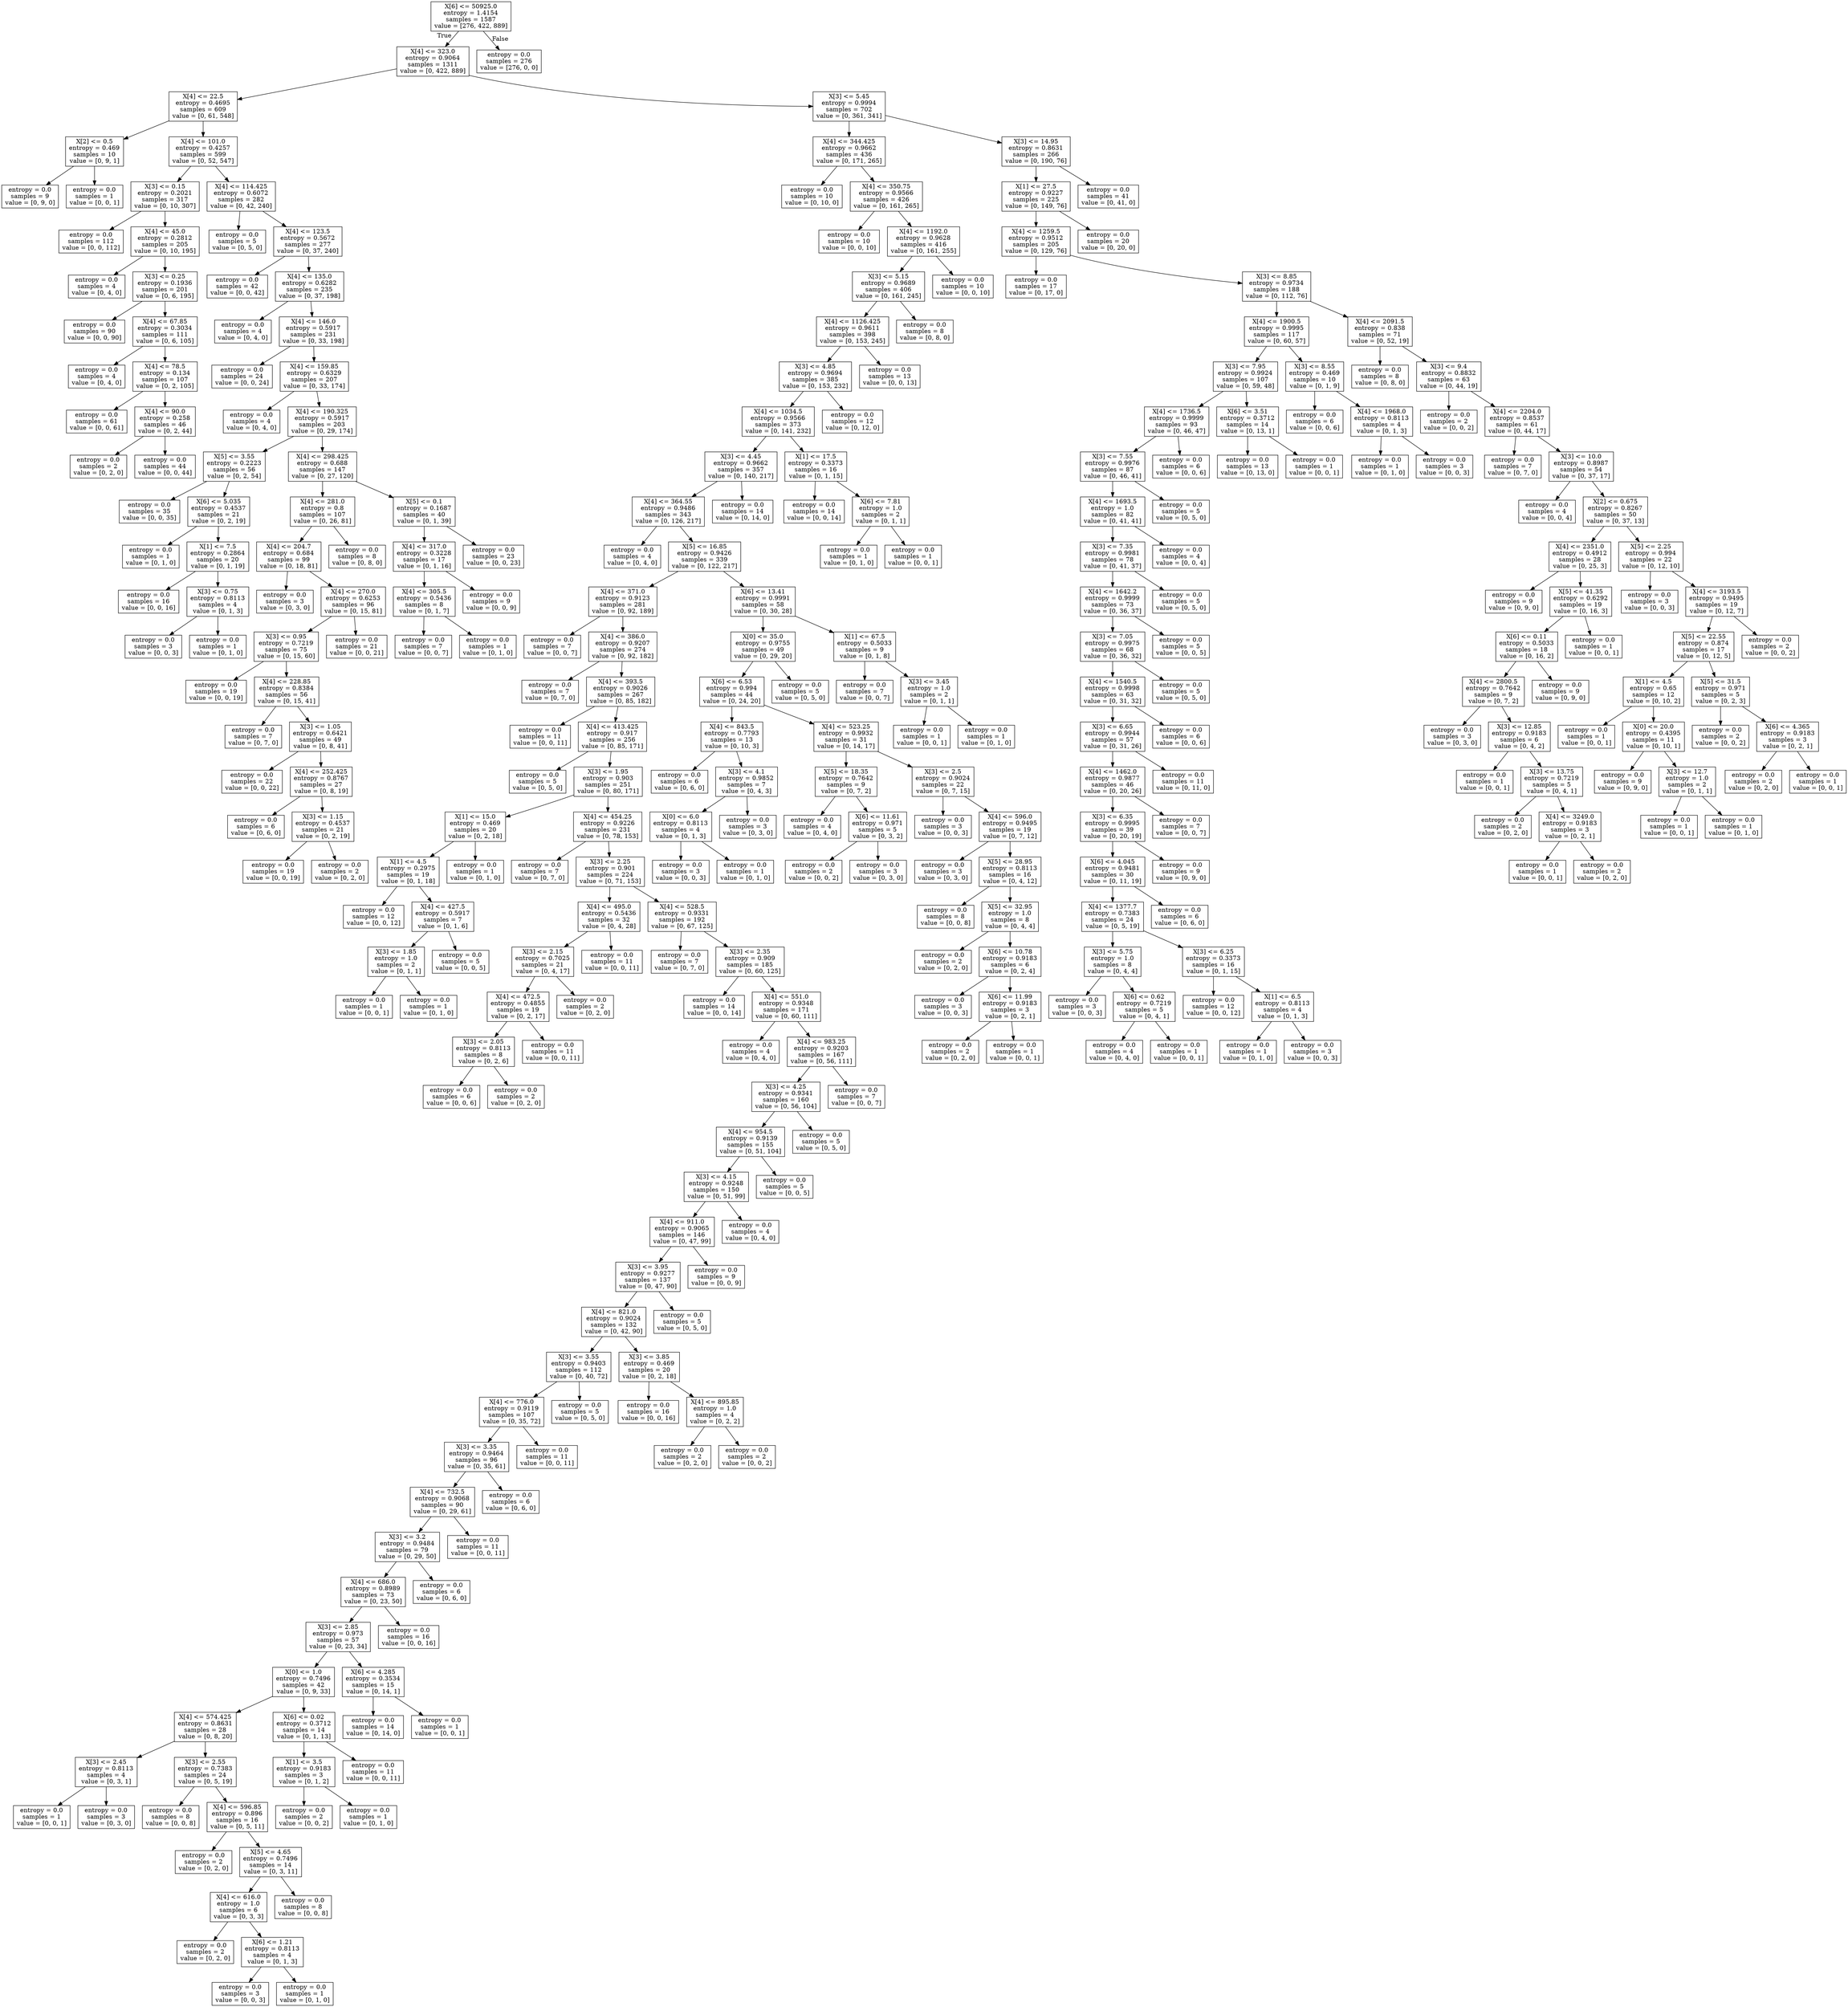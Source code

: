digraph Tree {
node [shape=box] ;
0 [label="X[6] <= 50925.0\nentropy = 1.4154\nsamples = 1587\nvalue = [276, 422, 889]"] ;
1 [label="X[4] <= 323.0\nentropy = 0.9064\nsamples = 1311\nvalue = [0, 422, 889]"] ;
0 -> 1 [labeldistance=2.5, labelangle=45, headlabel="True"] ;
2 [label="X[4] <= 22.5\nentropy = 0.4695\nsamples = 609\nvalue = [0, 61, 548]"] ;
1 -> 2 ;
3 [label="X[2] <= 0.5\nentropy = 0.469\nsamples = 10\nvalue = [0, 9, 1]"] ;
2 -> 3 ;
4 [label="entropy = 0.0\nsamples = 9\nvalue = [0, 9, 0]"] ;
3 -> 4 ;
5 [label="entropy = 0.0\nsamples = 1\nvalue = [0, 0, 1]"] ;
3 -> 5 ;
6 [label="X[4] <= 101.0\nentropy = 0.4257\nsamples = 599\nvalue = [0, 52, 547]"] ;
2 -> 6 ;
7 [label="X[3] <= 0.15\nentropy = 0.2021\nsamples = 317\nvalue = [0, 10, 307]"] ;
6 -> 7 ;
8 [label="entropy = 0.0\nsamples = 112\nvalue = [0, 0, 112]"] ;
7 -> 8 ;
9 [label="X[4] <= 45.0\nentropy = 0.2812\nsamples = 205\nvalue = [0, 10, 195]"] ;
7 -> 9 ;
10 [label="entropy = 0.0\nsamples = 4\nvalue = [0, 4, 0]"] ;
9 -> 10 ;
11 [label="X[3] <= 0.25\nentropy = 0.1936\nsamples = 201\nvalue = [0, 6, 195]"] ;
9 -> 11 ;
12 [label="entropy = 0.0\nsamples = 90\nvalue = [0, 0, 90]"] ;
11 -> 12 ;
13 [label="X[4] <= 67.85\nentropy = 0.3034\nsamples = 111\nvalue = [0, 6, 105]"] ;
11 -> 13 ;
14 [label="entropy = 0.0\nsamples = 4\nvalue = [0, 4, 0]"] ;
13 -> 14 ;
15 [label="X[4] <= 78.5\nentropy = 0.134\nsamples = 107\nvalue = [0, 2, 105]"] ;
13 -> 15 ;
16 [label="entropy = 0.0\nsamples = 61\nvalue = [0, 0, 61]"] ;
15 -> 16 ;
17 [label="X[4] <= 90.0\nentropy = 0.258\nsamples = 46\nvalue = [0, 2, 44]"] ;
15 -> 17 ;
18 [label="entropy = 0.0\nsamples = 2\nvalue = [0, 2, 0]"] ;
17 -> 18 ;
19 [label="entropy = 0.0\nsamples = 44\nvalue = [0, 0, 44]"] ;
17 -> 19 ;
20 [label="X[4] <= 114.425\nentropy = 0.6072\nsamples = 282\nvalue = [0, 42, 240]"] ;
6 -> 20 ;
21 [label="entropy = 0.0\nsamples = 5\nvalue = [0, 5, 0]"] ;
20 -> 21 ;
22 [label="X[4] <= 123.5\nentropy = 0.5672\nsamples = 277\nvalue = [0, 37, 240]"] ;
20 -> 22 ;
23 [label="entropy = 0.0\nsamples = 42\nvalue = [0, 0, 42]"] ;
22 -> 23 ;
24 [label="X[4] <= 135.0\nentropy = 0.6282\nsamples = 235\nvalue = [0, 37, 198]"] ;
22 -> 24 ;
25 [label="entropy = 0.0\nsamples = 4\nvalue = [0, 4, 0]"] ;
24 -> 25 ;
26 [label="X[4] <= 146.0\nentropy = 0.5917\nsamples = 231\nvalue = [0, 33, 198]"] ;
24 -> 26 ;
27 [label="entropy = 0.0\nsamples = 24\nvalue = [0, 0, 24]"] ;
26 -> 27 ;
28 [label="X[4] <= 159.85\nentropy = 0.6329\nsamples = 207\nvalue = [0, 33, 174]"] ;
26 -> 28 ;
29 [label="entropy = 0.0\nsamples = 4\nvalue = [0, 4, 0]"] ;
28 -> 29 ;
30 [label="X[4] <= 190.325\nentropy = 0.5917\nsamples = 203\nvalue = [0, 29, 174]"] ;
28 -> 30 ;
31 [label="X[5] <= 3.55\nentropy = 0.2223\nsamples = 56\nvalue = [0, 2, 54]"] ;
30 -> 31 ;
32 [label="entropy = 0.0\nsamples = 35\nvalue = [0, 0, 35]"] ;
31 -> 32 ;
33 [label="X[6] <= 5.035\nentropy = 0.4537\nsamples = 21\nvalue = [0, 2, 19]"] ;
31 -> 33 ;
34 [label="entropy = 0.0\nsamples = 1\nvalue = [0, 1, 0]"] ;
33 -> 34 ;
35 [label="X[1] <= 7.5\nentropy = 0.2864\nsamples = 20\nvalue = [0, 1, 19]"] ;
33 -> 35 ;
36 [label="entropy = 0.0\nsamples = 16\nvalue = [0, 0, 16]"] ;
35 -> 36 ;
37 [label="X[3] <= 0.75\nentropy = 0.8113\nsamples = 4\nvalue = [0, 1, 3]"] ;
35 -> 37 ;
38 [label="entropy = 0.0\nsamples = 3\nvalue = [0, 0, 3]"] ;
37 -> 38 ;
39 [label="entropy = 0.0\nsamples = 1\nvalue = [0, 1, 0]"] ;
37 -> 39 ;
40 [label="X[4] <= 298.425\nentropy = 0.688\nsamples = 147\nvalue = [0, 27, 120]"] ;
30 -> 40 ;
41 [label="X[4] <= 281.0\nentropy = 0.8\nsamples = 107\nvalue = [0, 26, 81]"] ;
40 -> 41 ;
42 [label="X[4] <= 204.7\nentropy = 0.684\nsamples = 99\nvalue = [0, 18, 81]"] ;
41 -> 42 ;
43 [label="entropy = 0.0\nsamples = 3\nvalue = [0, 3, 0]"] ;
42 -> 43 ;
44 [label="X[4] <= 270.0\nentropy = 0.6253\nsamples = 96\nvalue = [0, 15, 81]"] ;
42 -> 44 ;
45 [label="X[3] <= 0.95\nentropy = 0.7219\nsamples = 75\nvalue = [0, 15, 60]"] ;
44 -> 45 ;
46 [label="entropy = 0.0\nsamples = 19\nvalue = [0, 0, 19]"] ;
45 -> 46 ;
47 [label="X[4] <= 228.85\nentropy = 0.8384\nsamples = 56\nvalue = [0, 15, 41]"] ;
45 -> 47 ;
48 [label="entropy = 0.0\nsamples = 7\nvalue = [0, 7, 0]"] ;
47 -> 48 ;
49 [label="X[3] <= 1.05\nentropy = 0.6421\nsamples = 49\nvalue = [0, 8, 41]"] ;
47 -> 49 ;
50 [label="entropy = 0.0\nsamples = 22\nvalue = [0, 0, 22]"] ;
49 -> 50 ;
51 [label="X[4] <= 252.425\nentropy = 0.8767\nsamples = 27\nvalue = [0, 8, 19]"] ;
49 -> 51 ;
52 [label="entropy = 0.0\nsamples = 6\nvalue = [0, 6, 0]"] ;
51 -> 52 ;
53 [label="X[3] <= 1.15\nentropy = 0.4537\nsamples = 21\nvalue = [0, 2, 19]"] ;
51 -> 53 ;
54 [label="entropy = 0.0\nsamples = 19\nvalue = [0, 0, 19]"] ;
53 -> 54 ;
55 [label="entropy = 0.0\nsamples = 2\nvalue = [0, 2, 0]"] ;
53 -> 55 ;
56 [label="entropy = 0.0\nsamples = 21\nvalue = [0, 0, 21]"] ;
44 -> 56 ;
57 [label="entropy = 0.0\nsamples = 8\nvalue = [0, 8, 0]"] ;
41 -> 57 ;
58 [label="X[5] <= 0.1\nentropy = 0.1687\nsamples = 40\nvalue = [0, 1, 39]"] ;
40 -> 58 ;
59 [label="X[4] <= 317.0\nentropy = 0.3228\nsamples = 17\nvalue = [0, 1, 16]"] ;
58 -> 59 ;
60 [label="X[4] <= 305.5\nentropy = 0.5436\nsamples = 8\nvalue = [0, 1, 7]"] ;
59 -> 60 ;
61 [label="entropy = 0.0\nsamples = 7\nvalue = [0, 0, 7]"] ;
60 -> 61 ;
62 [label="entropy = 0.0\nsamples = 1\nvalue = [0, 1, 0]"] ;
60 -> 62 ;
63 [label="entropy = 0.0\nsamples = 9\nvalue = [0, 0, 9]"] ;
59 -> 63 ;
64 [label="entropy = 0.0\nsamples = 23\nvalue = [0, 0, 23]"] ;
58 -> 64 ;
65 [label="X[3] <= 5.45\nentropy = 0.9994\nsamples = 702\nvalue = [0, 361, 341]"] ;
1 -> 65 ;
66 [label="X[4] <= 344.425\nentropy = 0.9662\nsamples = 436\nvalue = [0, 171, 265]"] ;
65 -> 66 ;
67 [label="entropy = 0.0\nsamples = 10\nvalue = [0, 10, 0]"] ;
66 -> 67 ;
68 [label="X[4] <= 350.75\nentropy = 0.9566\nsamples = 426\nvalue = [0, 161, 265]"] ;
66 -> 68 ;
69 [label="entropy = 0.0\nsamples = 10\nvalue = [0, 0, 10]"] ;
68 -> 69 ;
70 [label="X[4] <= 1192.0\nentropy = 0.9628\nsamples = 416\nvalue = [0, 161, 255]"] ;
68 -> 70 ;
71 [label="X[3] <= 5.15\nentropy = 0.9689\nsamples = 406\nvalue = [0, 161, 245]"] ;
70 -> 71 ;
72 [label="X[4] <= 1126.425\nentropy = 0.9611\nsamples = 398\nvalue = [0, 153, 245]"] ;
71 -> 72 ;
73 [label="X[3] <= 4.85\nentropy = 0.9694\nsamples = 385\nvalue = [0, 153, 232]"] ;
72 -> 73 ;
74 [label="X[4] <= 1034.5\nentropy = 0.9566\nsamples = 373\nvalue = [0, 141, 232]"] ;
73 -> 74 ;
75 [label="X[3] <= 4.45\nentropy = 0.9662\nsamples = 357\nvalue = [0, 140, 217]"] ;
74 -> 75 ;
76 [label="X[4] <= 364.55\nentropy = 0.9486\nsamples = 343\nvalue = [0, 126, 217]"] ;
75 -> 76 ;
77 [label="entropy = 0.0\nsamples = 4\nvalue = [0, 4, 0]"] ;
76 -> 77 ;
78 [label="X[5] <= 16.85\nentropy = 0.9426\nsamples = 339\nvalue = [0, 122, 217]"] ;
76 -> 78 ;
79 [label="X[4] <= 371.0\nentropy = 0.9123\nsamples = 281\nvalue = [0, 92, 189]"] ;
78 -> 79 ;
80 [label="entropy = 0.0\nsamples = 7\nvalue = [0, 0, 7]"] ;
79 -> 80 ;
81 [label="X[4] <= 386.0\nentropy = 0.9207\nsamples = 274\nvalue = [0, 92, 182]"] ;
79 -> 81 ;
82 [label="entropy = 0.0\nsamples = 7\nvalue = [0, 7, 0]"] ;
81 -> 82 ;
83 [label="X[4] <= 393.5\nentropy = 0.9026\nsamples = 267\nvalue = [0, 85, 182]"] ;
81 -> 83 ;
84 [label="entropy = 0.0\nsamples = 11\nvalue = [0, 0, 11]"] ;
83 -> 84 ;
85 [label="X[4] <= 413.425\nentropy = 0.917\nsamples = 256\nvalue = [0, 85, 171]"] ;
83 -> 85 ;
86 [label="entropy = 0.0\nsamples = 5\nvalue = [0, 5, 0]"] ;
85 -> 86 ;
87 [label="X[3] <= 1.95\nentropy = 0.903\nsamples = 251\nvalue = [0, 80, 171]"] ;
85 -> 87 ;
88 [label="X[1] <= 15.0\nentropy = 0.469\nsamples = 20\nvalue = [0, 2, 18]"] ;
87 -> 88 ;
89 [label="X[1] <= 4.5\nentropy = 0.2975\nsamples = 19\nvalue = [0, 1, 18]"] ;
88 -> 89 ;
90 [label="entropy = 0.0\nsamples = 12\nvalue = [0, 0, 12]"] ;
89 -> 90 ;
91 [label="X[4] <= 427.5\nentropy = 0.5917\nsamples = 7\nvalue = [0, 1, 6]"] ;
89 -> 91 ;
92 [label="X[3] <= 1.85\nentropy = 1.0\nsamples = 2\nvalue = [0, 1, 1]"] ;
91 -> 92 ;
93 [label="entropy = 0.0\nsamples = 1\nvalue = [0, 0, 1]"] ;
92 -> 93 ;
94 [label="entropy = 0.0\nsamples = 1\nvalue = [0, 1, 0]"] ;
92 -> 94 ;
95 [label="entropy = 0.0\nsamples = 5\nvalue = [0, 0, 5]"] ;
91 -> 95 ;
96 [label="entropy = 0.0\nsamples = 1\nvalue = [0, 1, 0]"] ;
88 -> 96 ;
97 [label="X[4] <= 454.25\nentropy = 0.9226\nsamples = 231\nvalue = [0, 78, 153]"] ;
87 -> 97 ;
98 [label="entropy = 0.0\nsamples = 7\nvalue = [0, 7, 0]"] ;
97 -> 98 ;
99 [label="X[3] <= 2.25\nentropy = 0.901\nsamples = 224\nvalue = [0, 71, 153]"] ;
97 -> 99 ;
100 [label="X[4] <= 495.0\nentropy = 0.5436\nsamples = 32\nvalue = [0, 4, 28]"] ;
99 -> 100 ;
101 [label="X[3] <= 2.15\nentropy = 0.7025\nsamples = 21\nvalue = [0, 4, 17]"] ;
100 -> 101 ;
102 [label="X[4] <= 472.5\nentropy = 0.4855\nsamples = 19\nvalue = [0, 2, 17]"] ;
101 -> 102 ;
103 [label="X[3] <= 2.05\nentropy = 0.8113\nsamples = 8\nvalue = [0, 2, 6]"] ;
102 -> 103 ;
104 [label="entropy = 0.0\nsamples = 6\nvalue = [0, 0, 6]"] ;
103 -> 104 ;
105 [label="entropy = 0.0\nsamples = 2\nvalue = [0, 2, 0]"] ;
103 -> 105 ;
106 [label="entropy = 0.0\nsamples = 11\nvalue = [0, 0, 11]"] ;
102 -> 106 ;
107 [label="entropy = 0.0\nsamples = 2\nvalue = [0, 2, 0]"] ;
101 -> 107 ;
108 [label="entropy = 0.0\nsamples = 11\nvalue = [0, 0, 11]"] ;
100 -> 108 ;
109 [label="X[4] <= 528.5\nentropy = 0.9331\nsamples = 192\nvalue = [0, 67, 125]"] ;
99 -> 109 ;
110 [label="entropy = 0.0\nsamples = 7\nvalue = [0, 7, 0]"] ;
109 -> 110 ;
111 [label="X[3] <= 2.35\nentropy = 0.909\nsamples = 185\nvalue = [0, 60, 125]"] ;
109 -> 111 ;
112 [label="entropy = 0.0\nsamples = 14\nvalue = [0, 0, 14]"] ;
111 -> 112 ;
113 [label="X[4] <= 551.0\nentropy = 0.9348\nsamples = 171\nvalue = [0, 60, 111]"] ;
111 -> 113 ;
114 [label="entropy = 0.0\nsamples = 4\nvalue = [0, 4, 0]"] ;
113 -> 114 ;
115 [label="X[4] <= 983.25\nentropy = 0.9203\nsamples = 167\nvalue = [0, 56, 111]"] ;
113 -> 115 ;
116 [label="X[3] <= 4.25\nentropy = 0.9341\nsamples = 160\nvalue = [0, 56, 104]"] ;
115 -> 116 ;
117 [label="X[4] <= 954.5\nentropy = 0.9139\nsamples = 155\nvalue = [0, 51, 104]"] ;
116 -> 117 ;
118 [label="X[3] <= 4.15\nentropy = 0.9248\nsamples = 150\nvalue = [0, 51, 99]"] ;
117 -> 118 ;
119 [label="X[4] <= 911.0\nentropy = 0.9065\nsamples = 146\nvalue = [0, 47, 99]"] ;
118 -> 119 ;
120 [label="X[3] <= 3.95\nentropy = 0.9277\nsamples = 137\nvalue = [0, 47, 90]"] ;
119 -> 120 ;
121 [label="X[4] <= 821.0\nentropy = 0.9024\nsamples = 132\nvalue = [0, 42, 90]"] ;
120 -> 121 ;
122 [label="X[3] <= 3.55\nentropy = 0.9403\nsamples = 112\nvalue = [0, 40, 72]"] ;
121 -> 122 ;
123 [label="X[4] <= 776.0\nentropy = 0.9119\nsamples = 107\nvalue = [0, 35, 72]"] ;
122 -> 123 ;
124 [label="X[3] <= 3.35\nentropy = 0.9464\nsamples = 96\nvalue = [0, 35, 61]"] ;
123 -> 124 ;
125 [label="X[4] <= 732.5\nentropy = 0.9068\nsamples = 90\nvalue = [0, 29, 61]"] ;
124 -> 125 ;
126 [label="X[3] <= 3.2\nentropy = 0.9484\nsamples = 79\nvalue = [0, 29, 50]"] ;
125 -> 126 ;
127 [label="X[4] <= 686.0\nentropy = 0.8989\nsamples = 73\nvalue = [0, 23, 50]"] ;
126 -> 127 ;
128 [label="X[3] <= 2.85\nentropy = 0.973\nsamples = 57\nvalue = [0, 23, 34]"] ;
127 -> 128 ;
129 [label="X[0] <= 1.0\nentropy = 0.7496\nsamples = 42\nvalue = [0, 9, 33]"] ;
128 -> 129 ;
130 [label="X[4] <= 574.425\nentropy = 0.8631\nsamples = 28\nvalue = [0, 8, 20]"] ;
129 -> 130 ;
131 [label="X[3] <= 2.45\nentropy = 0.8113\nsamples = 4\nvalue = [0, 3, 1]"] ;
130 -> 131 ;
132 [label="entropy = 0.0\nsamples = 1\nvalue = [0, 0, 1]"] ;
131 -> 132 ;
133 [label="entropy = 0.0\nsamples = 3\nvalue = [0, 3, 0]"] ;
131 -> 133 ;
134 [label="X[3] <= 2.55\nentropy = 0.7383\nsamples = 24\nvalue = [0, 5, 19]"] ;
130 -> 134 ;
135 [label="entropy = 0.0\nsamples = 8\nvalue = [0, 0, 8]"] ;
134 -> 135 ;
136 [label="X[4] <= 596.85\nentropy = 0.896\nsamples = 16\nvalue = [0, 5, 11]"] ;
134 -> 136 ;
137 [label="entropy = 0.0\nsamples = 2\nvalue = [0, 2, 0]"] ;
136 -> 137 ;
138 [label="X[5] <= 4.65\nentropy = 0.7496\nsamples = 14\nvalue = [0, 3, 11]"] ;
136 -> 138 ;
139 [label="X[4] <= 616.0\nentropy = 1.0\nsamples = 6\nvalue = [0, 3, 3]"] ;
138 -> 139 ;
140 [label="entropy = 0.0\nsamples = 2\nvalue = [0, 2, 0]"] ;
139 -> 140 ;
141 [label="X[6] <= 1.21\nentropy = 0.8113\nsamples = 4\nvalue = [0, 1, 3]"] ;
139 -> 141 ;
142 [label="entropy = 0.0\nsamples = 3\nvalue = [0, 0, 3]"] ;
141 -> 142 ;
143 [label="entropy = 0.0\nsamples = 1\nvalue = [0, 1, 0]"] ;
141 -> 143 ;
144 [label="entropy = 0.0\nsamples = 8\nvalue = [0, 0, 8]"] ;
138 -> 144 ;
145 [label="X[6] <= 0.02\nentropy = 0.3712\nsamples = 14\nvalue = [0, 1, 13]"] ;
129 -> 145 ;
146 [label="X[1] <= 3.5\nentropy = 0.9183\nsamples = 3\nvalue = [0, 1, 2]"] ;
145 -> 146 ;
147 [label="entropy = 0.0\nsamples = 2\nvalue = [0, 0, 2]"] ;
146 -> 147 ;
148 [label="entropy = 0.0\nsamples = 1\nvalue = [0, 1, 0]"] ;
146 -> 148 ;
149 [label="entropy = 0.0\nsamples = 11\nvalue = [0, 0, 11]"] ;
145 -> 149 ;
150 [label="X[6] <= 4.285\nentropy = 0.3534\nsamples = 15\nvalue = [0, 14, 1]"] ;
128 -> 150 ;
151 [label="entropy = 0.0\nsamples = 14\nvalue = [0, 14, 0]"] ;
150 -> 151 ;
152 [label="entropy = 0.0\nsamples = 1\nvalue = [0, 0, 1]"] ;
150 -> 152 ;
153 [label="entropy = 0.0\nsamples = 16\nvalue = [0, 0, 16]"] ;
127 -> 153 ;
154 [label="entropy = 0.0\nsamples = 6\nvalue = [0, 6, 0]"] ;
126 -> 154 ;
155 [label="entropy = 0.0\nsamples = 11\nvalue = [0, 0, 11]"] ;
125 -> 155 ;
156 [label="entropy = 0.0\nsamples = 6\nvalue = [0, 6, 0]"] ;
124 -> 156 ;
157 [label="entropy = 0.0\nsamples = 11\nvalue = [0, 0, 11]"] ;
123 -> 157 ;
158 [label="entropy = 0.0\nsamples = 5\nvalue = [0, 5, 0]"] ;
122 -> 158 ;
159 [label="X[3] <= 3.85\nentropy = 0.469\nsamples = 20\nvalue = [0, 2, 18]"] ;
121 -> 159 ;
160 [label="entropy = 0.0\nsamples = 16\nvalue = [0, 0, 16]"] ;
159 -> 160 ;
161 [label="X[4] <= 895.85\nentropy = 1.0\nsamples = 4\nvalue = [0, 2, 2]"] ;
159 -> 161 ;
162 [label="entropy = 0.0\nsamples = 2\nvalue = [0, 2, 0]"] ;
161 -> 162 ;
163 [label="entropy = 0.0\nsamples = 2\nvalue = [0, 0, 2]"] ;
161 -> 163 ;
164 [label="entropy = 0.0\nsamples = 5\nvalue = [0, 5, 0]"] ;
120 -> 164 ;
165 [label="entropy = 0.0\nsamples = 9\nvalue = [0, 0, 9]"] ;
119 -> 165 ;
166 [label="entropy = 0.0\nsamples = 4\nvalue = [0, 4, 0]"] ;
118 -> 166 ;
167 [label="entropy = 0.0\nsamples = 5\nvalue = [0, 0, 5]"] ;
117 -> 167 ;
168 [label="entropy = 0.0\nsamples = 5\nvalue = [0, 5, 0]"] ;
116 -> 168 ;
169 [label="entropy = 0.0\nsamples = 7\nvalue = [0, 0, 7]"] ;
115 -> 169 ;
170 [label="X[6] <= 13.41\nentropy = 0.9991\nsamples = 58\nvalue = [0, 30, 28]"] ;
78 -> 170 ;
171 [label="X[0] <= 35.0\nentropy = 0.9755\nsamples = 49\nvalue = [0, 29, 20]"] ;
170 -> 171 ;
172 [label="X[6] <= 6.53\nentropy = 0.994\nsamples = 44\nvalue = [0, 24, 20]"] ;
171 -> 172 ;
173 [label="X[4] <= 843.5\nentropy = 0.7793\nsamples = 13\nvalue = [0, 10, 3]"] ;
172 -> 173 ;
174 [label="entropy = 0.0\nsamples = 6\nvalue = [0, 6, 0]"] ;
173 -> 174 ;
175 [label="X[3] <= 4.1\nentropy = 0.9852\nsamples = 7\nvalue = [0, 4, 3]"] ;
173 -> 175 ;
176 [label="X[0] <= 6.0\nentropy = 0.8113\nsamples = 4\nvalue = [0, 1, 3]"] ;
175 -> 176 ;
177 [label="entropy = 0.0\nsamples = 3\nvalue = [0, 0, 3]"] ;
176 -> 177 ;
178 [label="entropy = 0.0\nsamples = 1\nvalue = [0, 1, 0]"] ;
176 -> 178 ;
179 [label="entropy = 0.0\nsamples = 3\nvalue = [0, 3, 0]"] ;
175 -> 179 ;
180 [label="X[4] <= 523.25\nentropy = 0.9932\nsamples = 31\nvalue = [0, 14, 17]"] ;
172 -> 180 ;
181 [label="X[5] <= 18.35\nentropy = 0.7642\nsamples = 9\nvalue = [0, 7, 2]"] ;
180 -> 181 ;
182 [label="entropy = 0.0\nsamples = 4\nvalue = [0, 4, 0]"] ;
181 -> 182 ;
183 [label="X[6] <= 11.61\nentropy = 0.971\nsamples = 5\nvalue = [0, 3, 2]"] ;
181 -> 183 ;
184 [label="entropy = 0.0\nsamples = 2\nvalue = [0, 0, 2]"] ;
183 -> 184 ;
185 [label="entropy = 0.0\nsamples = 3\nvalue = [0, 3, 0]"] ;
183 -> 185 ;
186 [label="X[3] <= 2.5\nentropy = 0.9024\nsamples = 22\nvalue = [0, 7, 15]"] ;
180 -> 186 ;
187 [label="entropy = 0.0\nsamples = 3\nvalue = [0, 0, 3]"] ;
186 -> 187 ;
188 [label="X[4] <= 596.0\nentropy = 0.9495\nsamples = 19\nvalue = [0, 7, 12]"] ;
186 -> 188 ;
189 [label="entropy = 0.0\nsamples = 3\nvalue = [0, 3, 0]"] ;
188 -> 189 ;
190 [label="X[5] <= 28.95\nentropy = 0.8113\nsamples = 16\nvalue = [0, 4, 12]"] ;
188 -> 190 ;
191 [label="entropy = 0.0\nsamples = 8\nvalue = [0, 0, 8]"] ;
190 -> 191 ;
192 [label="X[5] <= 32.95\nentropy = 1.0\nsamples = 8\nvalue = [0, 4, 4]"] ;
190 -> 192 ;
193 [label="entropy = 0.0\nsamples = 2\nvalue = [0, 2, 0]"] ;
192 -> 193 ;
194 [label="X[6] <= 10.78\nentropy = 0.9183\nsamples = 6\nvalue = [0, 2, 4]"] ;
192 -> 194 ;
195 [label="entropy = 0.0\nsamples = 3\nvalue = [0, 0, 3]"] ;
194 -> 195 ;
196 [label="X[6] <= 11.99\nentropy = 0.9183\nsamples = 3\nvalue = [0, 2, 1]"] ;
194 -> 196 ;
197 [label="entropy = 0.0\nsamples = 2\nvalue = [0, 2, 0]"] ;
196 -> 197 ;
198 [label="entropy = 0.0\nsamples = 1\nvalue = [0, 0, 1]"] ;
196 -> 198 ;
199 [label="entropy = 0.0\nsamples = 5\nvalue = [0, 5, 0]"] ;
171 -> 199 ;
200 [label="X[1] <= 67.5\nentropy = 0.5033\nsamples = 9\nvalue = [0, 1, 8]"] ;
170 -> 200 ;
201 [label="entropy = 0.0\nsamples = 7\nvalue = [0, 0, 7]"] ;
200 -> 201 ;
202 [label="X[3] <= 3.45\nentropy = 1.0\nsamples = 2\nvalue = [0, 1, 1]"] ;
200 -> 202 ;
203 [label="entropy = 0.0\nsamples = 1\nvalue = [0, 0, 1]"] ;
202 -> 203 ;
204 [label="entropy = 0.0\nsamples = 1\nvalue = [0, 1, 0]"] ;
202 -> 204 ;
205 [label="entropy = 0.0\nsamples = 14\nvalue = [0, 14, 0]"] ;
75 -> 205 ;
206 [label="X[1] <= 17.5\nentropy = 0.3373\nsamples = 16\nvalue = [0, 1, 15]"] ;
74 -> 206 ;
207 [label="entropy = 0.0\nsamples = 14\nvalue = [0, 0, 14]"] ;
206 -> 207 ;
208 [label="X[6] <= 7.81\nentropy = 1.0\nsamples = 2\nvalue = [0, 1, 1]"] ;
206 -> 208 ;
209 [label="entropy = 0.0\nsamples = 1\nvalue = [0, 1, 0]"] ;
208 -> 209 ;
210 [label="entropy = 0.0\nsamples = 1\nvalue = [0, 0, 1]"] ;
208 -> 210 ;
211 [label="entropy = 0.0\nsamples = 12\nvalue = [0, 12, 0]"] ;
73 -> 211 ;
212 [label="entropy = 0.0\nsamples = 13\nvalue = [0, 0, 13]"] ;
72 -> 212 ;
213 [label="entropy = 0.0\nsamples = 8\nvalue = [0, 8, 0]"] ;
71 -> 213 ;
214 [label="entropy = 0.0\nsamples = 10\nvalue = [0, 0, 10]"] ;
70 -> 214 ;
215 [label="X[3] <= 14.95\nentropy = 0.8631\nsamples = 266\nvalue = [0, 190, 76]"] ;
65 -> 215 ;
216 [label="X[1] <= 27.5\nentropy = 0.9227\nsamples = 225\nvalue = [0, 149, 76]"] ;
215 -> 216 ;
217 [label="X[4] <= 1259.5\nentropy = 0.9512\nsamples = 205\nvalue = [0, 129, 76]"] ;
216 -> 217 ;
218 [label="entropy = 0.0\nsamples = 17\nvalue = [0, 17, 0]"] ;
217 -> 218 ;
219 [label="X[3] <= 8.85\nentropy = 0.9734\nsamples = 188\nvalue = [0, 112, 76]"] ;
217 -> 219 ;
220 [label="X[4] <= 1900.5\nentropy = 0.9995\nsamples = 117\nvalue = [0, 60, 57]"] ;
219 -> 220 ;
221 [label="X[3] <= 7.95\nentropy = 0.9924\nsamples = 107\nvalue = [0, 59, 48]"] ;
220 -> 221 ;
222 [label="X[4] <= 1736.5\nentropy = 0.9999\nsamples = 93\nvalue = [0, 46, 47]"] ;
221 -> 222 ;
223 [label="X[3] <= 7.55\nentropy = 0.9976\nsamples = 87\nvalue = [0, 46, 41]"] ;
222 -> 223 ;
224 [label="X[4] <= 1693.5\nentropy = 1.0\nsamples = 82\nvalue = [0, 41, 41]"] ;
223 -> 224 ;
225 [label="X[3] <= 7.35\nentropy = 0.9981\nsamples = 78\nvalue = [0, 41, 37]"] ;
224 -> 225 ;
226 [label="X[4] <= 1642.2\nentropy = 0.9999\nsamples = 73\nvalue = [0, 36, 37]"] ;
225 -> 226 ;
227 [label="X[3] <= 7.05\nentropy = 0.9975\nsamples = 68\nvalue = [0, 36, 32]"] ;
226 -> 227 ;
228 [label="X[4] <= 1540.5\nentropy = 0.9998\nsamples = 63\nvalue = [0, 31, 32]"] ;
227 -> 228 ;
229 [label="X[3] <= 6.65\nentropy = 0.9944\nsamples = 57\nvalue = [0, 31, 26]"] ;
228 -> 229 ;
230 [label="X[4] <= 1462.0\nentropy = 0.9877\nsamples = 46\nvalue = [0, 20, 26]"] ;
229 -> 230 ;
231 [label="X[3] <= 6.35\nentropy = 0.9995\nsamples = 39\nvalue = [0, 20, 19]"] ;
230 -> 231 ;
232 [label="X[6] <= 4.045\nentropy = 0.9481\nsamples = 30\nvalue = [0, 11, 19]"] ;
231 -> 232 ;
233 [label="X[4] <= 1377.7\nentropy = 0.7383\nsamples = 24\nvalue = [0, 5, 19]"] ;
232 -> 233 ;
234 [label="X[3] <= 5.75\nentropy = 1.0\nsamples = 8\nvalue = [0, 4, 4]"] ;
233 -> 234 ;
235 [label="entropy = 0.0\nsamples = 3\nvalue = [0, 0, 3]"] ;
234 -> 235 ;
236 [label="X[6] <= 0.62\nentropy = 0.7219\nsamples = 5\nvalue = [0, 4, 1]"] ;
234 -> 236 ;
237 [label="entropy = 0.0\nsamples = 4\nvalue = [0, 4, 0]"] ;
236 -> 237 ;
238 [label="entropy = 0.0\nsamples = 1\nvalue = [0, 0, 1]"] ;
236 -> 238 ;
239 [label="X[3] <= 6.25\nentropy = 0.3373\nsamples = 16\nvalue = [0, 1, 15]"] ;
233 -> 239 ;
240 [label="entropy = 0.0\nsamples = 12\nvalue = [0, 0, 12]"] ;
239 -> 240 ;
241 [label="X[1] <= 6.5\nentropy = 0.8113\nsamples = 4\nvalue = [0, 1, 3]"] ;
239 -> 241 ;
242 [label="entropy = 0.0\nsamples = 1\nvalue = [0, 1, 0]"] ;
241 -> 242 ;
243 [label="entropy = 0.0\nsamples = 3\nvalue = [0, 0, 3]"] ;
241 -> 243 ;
244 [label="entropy = 0.0\nsamples = 6\nvalue = [0, 6, 0]"] ;
232 -> 244 ;
245 [label="entropy = 0.0\nsamples = 9\nvalue = [0, 9, 0]"] ;
231 -> 245 ;
246 [label="entropy = 0.0\nsamples = 7\nvalue = [0, 0, 7]"] ;
230 -> 246 ;
247 [label="entropy = 0.0\nsamples = 11\nvalue = [0, 11, 0]"] ;
229 -> 247 ;
248 [label="entropy = 0.0\nsamples = 6\nvalue = [0, 0, 6]"] ;
228 -> 248 ;
249 [label="entropy = 0.0\nsamples = 5\nvalue = [0, 5, 0]"] ;
227 -> 249 ;
250 [label="entropy = 0.0\nsamples = 5\nvalue = [0, 0, 5]"] ;
226 -> 250 ;
251 [label="entropy = 0.0\nsamples = 5\nvalue = [0, 5, 0]"] ;
225 -> 251 ;
252 [label="entropy = 0.0\nsamples = 4\nvalue = [0, 0, 4]"] ;
224 -> 252 ;
253 [label="entropy = 0.0\nsamples = 5\nvalue = [0, 5, 0]"] ;
223 -> 253 ;
254 [label="entropy = 0.0\nsamples = 6\nvalue = [0, 0, 6]"] ;
222 -> 254 ;
255 [label="X[6] <= 3.51\nentropy = 0.3712\nsamples = 14\nvalue = [0, 13, 1]"] ;
221 -> 255 ;
256 [label="entropy = 0.0\nsamples = 13\nvalue = [0, 13, 0]"] ;
255 -> 256 ;
257 [label="entropy = 0.0\nsamples = 1\nvalue = [0, 0, 1]"] ;
255 -> 257 ;
258 [label="X[3] <= 8.55\nentropy = 0.469\nsamples = 10\nvalue = [0, 1, 9]"] ;
220 -> 258 ;
259 [label="entropy = 0.0\nsamples = 6\nvalue = [0, 0, 6]"] ;
258 -> 259 ;
260 [label="X[4] <= 1968.0\nentropy = 0.8113\nsamples = 4\nvalue = [0, 1, 3]"] ;
258 -> 260 ;
261 [label="entropy = 0.0\nsamples = 1\nvalue = [0, 1, 0]"] ;
260 -> 261 ;
262 [label="entropy = 0.0\nsamples = 3\nvalue = [0, 0, 3]"] ;
260 -> 262 ;
263 [label="X[4] <= 2091.5\nentropy = 0.838\nsamples = 71\nvalue = [0, 52, 19]"] ;
219 -> 263 ;
264 [label="entropy = 0.0\nsamples = 8\nvalue = [0, 8, 0]"] ;
263 -> 264 ;
265 [label="X[3] <= 9.4\nentropy = 0.8832\nsamples = 63\nvalue = [0, 44, 19]"] ;
263 -> 265 ;
266 [label="entropy = 0.0\nsamples = 2\nvalue = [0, 0, 2]"] ;
265 -> 266 ;
267 [label="X[4] <= 2204.0\nentropy = 0.8537\nsamples = 61\nvalue = [0, 44, 17]"] ;
265 -> 267 ;
268 [label="entropy = 0.0\nsamples = 7\nvalue = [0, 7, 0]"] ;
267 -> 268 ;
269 [label="X[3] <= 10.0\nentropy = 0.8987\nsamples = 54\nvalue = [0, 37, 17]"] ;
267 -> 269 ;
270 [label="entropy = 0.0\nsamples = 4\nvalue = [0, 0, 4]"] ;
269 -> 270 ;
271 [label="X[2] <= 0.675\nentropy = 0.8267\nsamples = 50\nvalue = [0, 37, 13]"] ;
269 -> 271 ;
272 [label="X[4] <= 2351.0\nentropy = 0.4912\nsamples = 28\nvalue = [0, 25, 3]"] ;
271 -> 272 ;
273 [label="entropy = 0.0\nsamples = 9\nvalue = [0, 9, 0]"] ;
272 -> 273 ;
274 [label="X[5] <= 41.35\nentropy = 0.6292\nsamples = 19\nvalue = [0, 16, 3]"] ;
272 -> 274 ;
275 [label="X[6] <= 0.11\nentropy = 0.5033\nsamples = 18\nvalue = [0, 16, 2]"] ;
274 -> 275 ;
276 [label="X[4] <= 2800.5\nentropy = 0.7642\nsamples = 9\nvalue = [0, 7, 2]"] ;
275 -> 276 ;
277 [label="entropy = 0.0\nsamples = 3\nvalue = [0, 3, 0]"] ;
276 -> 277 ;
278 [label="X[3] <= 12.85\nentropy = 0.9183\nsamples = 6\nvalue = [0, 4, 2]"] ;
276 -> 278 ;
279 [label="entropy = 0.0\nsamples = 1\nvalue = [0, 0, 1]"] ;
278 -> 279 ;
280 [label="X[3] <= 13.75\nentropy = 0.7219\nsamples = 5\nvalue = [0, 4, 1]"] ;
278 -> 280 ;
281 [label="entropy = 0.0\nsamples = 2\nvalue = [0, 2, 0]"] ;
280 -> 281 ;
282 [label="X[4] <= 3249.0\nentropy = 0.9183\nsamples = 3\nvalue = [0, 2, 1]"] ;
280 -> 282 ;
283 [label="entropy = 0.0\nsamples = 1\nvalue = [0, 0, 1]"] ;
282 -> 283 ;
284 [label="entropy = 0.0\nsamples = 2\nvalue = [0, 2, 0]"] ;
282 -> 284 ;
285 [label="entropy = 0.0\nsamples = 9\nvalue = [0, 9, 0]"] ;
275 -> 285 ;
286 [label="entropy = 0.0\nsamples = 1\nvalue = [0, 0, 1]"] ;
274 -> 286 ;
287 [label="X[5] <= 2.25\nentropy = 0.994\nsamples = 22\nvalue = [0, 12, 10]"] ;
271 -> 287 ;
288 [label="entropy = 0.0\nsamples = 3\nvalue = [0, 0, 3]"] ;
287 -> 288 ;
289 [label="X[4] <= 3193.5\nentropy = 0.9495\nsamples = 19\nvalue = [0, 12, 7]"] ;
287 -> 289 ;
290 [label="X[5] <= 22.55\nentropy = 0.874\nsamples = 17\nvalue = [0, 12, 5]"] ;
289 -> 290 ;
291 [label="X[1] <= 4.5\nentropy = 0.65\nsamples = 12\nvalue = [0, 10, 2]"] ;
290 -> 291 ;
292 [label="entropy = 0.0\nsamples = 1\nvalue = [0, 0, 1]"] ;
291 -> 292 ;
293 [label="X[0] <= 20.0\nentropy = 0.4395\nsamples = 11\nvalue = [0, 10, 1]"] ;
291 -> 293 ;
294 [label="entropy = 0.0\nsamples = 9\nvalue = [0, 9, 0]"] ;
293 -> 294 ;
295 [label="X[3] <= 12.7\nentropy = 1.0\nsamples = 2\nvalue = [0, 1, 1]"] ;
293 -> 295 ;
296 [label="entropy = 0.0\nsamples = 1\nvalue = [0, 0, 1]"] ;
295 -> 296 ;
297 [label="entropy = 0.0\nsamples = 1\nvalue = [0, 1, 0]"] ;
295 -> 297 ;
298 [label="X[5] <= 31.5\nentropy = 0.971\nsamples = 5\nvalue = [0, 2, 3]"] ;
290 -> 298 ;
299 [label="entropy = 0.0\nsamples = 2\nvalue = [0, 0, 2]"] ;
298 -> 299 ;
300 [label="X[6] <= 4.365\nentropy = 0.9183\nsamples = 3\nvalue = [0, 2, 1]"] ;
298 -> 300 ;
301 [label="entropy = 0.0\nsamples = 2\nvalue = [0, 2, 0]"] ;
300 -> 301 ;
302 [label="entropy = 0.0\nsamples = 1\nvalue = [0, 0, 1]"] ;
300 -> 302 ;
303 [label="entropy = 0.0\nsamples = 2\nvalue = [0, 0, 2]"] ;
289 -> 303 ;
304 [label="entropy = 0.0\nsamples = 20\nvalue = [0, 20, 0]"] ;
216 -> 304 ;
305 [label="entropy = 0.0\nsamples = 41\nvalue = [0, 41, 0]"] ;
215 -> 305 ;
306 [label="entropy = 0.0\nsamples = 276\nvalue = [276, 0, 0]"] ;
0 -> 306 [labeldistance=2.5, labelangle=-45, headlabel="False"] ;
}
